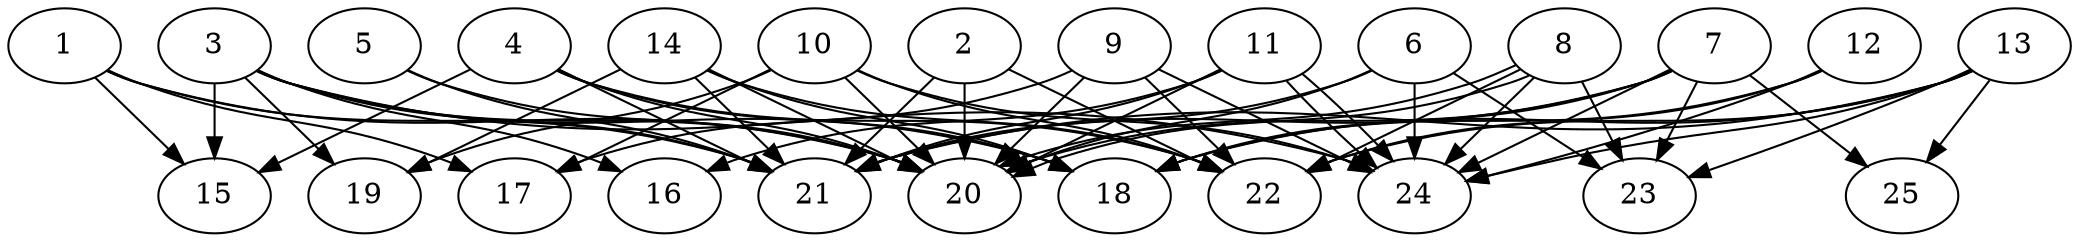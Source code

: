// DAG automatically generated by daggen at Thu Oct  3 14:00:39 2019
// ./daggen --dot -n 25 --ccr 0.4 --fat 0.9 --regular 0.7 --density 0.9 --mindata 5242880 --maxdata 52428800 
digraph G {
  1 [size="113415680", alpha="0.02", expect_size="45366272"] 
  1 -> 15 [size ="45366272"]
  1 -> 17 [size ="45366272"]
  1 -> 20 [size ="45366272"]
  1 -> 21 [size ="45366272"]
  2 [size="32056320", alpha="0.17", expect_size="12822528"] 
  2 -> 20 [size ="12822528"]
  2 -> 21 [size ="12822528"]
  2 -> 22 [size ="12822528"]
  3 [size="26693120", alpha="0.03", expect_size="10677248"] 
  3 -> 15 [size ="10677248"]
  3 -> 16 [size ="10677248"]
  3 -> 18 [size ="10677248"]
  3 -> 19 [size ="10677248"]
  3 -> 20 [size ="10677248"]
  3 -> 21 [size ="10677248"]
  3 -> 24 [size ="10677248"]
  4 [size="48240640", alpha="0.08", expect_size="19296256"] 
  4 -> 15 [size ="19296256"]
  4 -> 18 [size ="19296256"]
  4 -> 20 [size ="19296256"]
  4 -> 21 [size ="19296256"]
  4 -> 22 [size ="19296256"]
  5 [size="87004160", alpha="0.10", expect_size="34801664"] 
  5 -> 20 [size ="34801664"]
  5 -> 21 [size ="34801664"]
  6 [size="97914880", alpha="0.11", expect_size="39165952"] 
  6 -> 20 [size ="39165952"]
  6 -> 21 [size ="39165952"]
  6 -> 23 [size ="39165952"]
  6 -> 24 [size ="39165952"]
  7 [size="121792000", alpha="0.07", expect_size="48716800"] 
  7 -> 18 [size ="48716800"]
  7 -> 20 [size ="48716800"]
  7 -> 21 [size ="48716800"]
  7 -> 23 [size ="48716800"]
  7 -> 24 [size ="48716800"]
  7 -> 25 [size ="48716800"]
  8 [size="74260480", alpha="0.16", expect_size="29704192"] 
  8 -> 20 [size ="29704192"]
  8 -> 20 [size ="29704192"]
  8 -> 22 [size ="29704192"]
  8 -> 23 [size ="29704192"]
  8 -> 24 [size ="29704192"]
  9 [size="39608320", alpha="0.08", expect_size="15843328"] 
  9 -> 17 [size ="15843328"]
  9 -> 20 [size ="15843328"]
  9 -> 22 [size ="15843328"]
  9 -> 24 [size ="15843328"]
  10 [size="54822400", alpha="0.10", expect_size="21928960"] 
  10 -> 17 [size ="21928960"]
  10 -> 19 [size ="21928960"]
  10 -> 20 [size ="21928960"]
  10 -> 22 [size ="21928960"]
  10 -> 24 [size ="21928960"]
  11 [size="41781760", alpha="0.18", expect_size="16712704"] 
  11 -> 16 [size ="16712704"]
  11 -> 20 [size ="16712704"]
  11 -> 21 [size ="16712704"]
  11 -> 24 [size ="16712704"]
  11 -> 24 [size ="16712704"]
  12 [size="51847680", alpha="0.09", expect_size="20739072"] 
  12 -> 18 [size ="20739072"]
  12 -> 22 [size ="20739072"]
  12 -> 24 [size ="20739072"]
  13 [size="32212480", alpha="0.18", expect_size="12884992"] 
  13 -> 18 [size ="12884992"]
  13 -> 21 [size ="12884992"]
  13 -> 22 [size ="12884992"]
  13 -> 23 [size ="12884992"]
  13 -> 24 [size ="12884992"]
  13 -> 25 [size ="12884992"]
  14 [size="50859520", alpha="0.19", expect_size="20343808"] 
  14 -> 18 [size ="20343808"]
  14 -> 19 [size ="20343808"]
  14 -> 20 [size ="20343808"]
  14 -> 21 [size ="20343808"]
  14 -> 22 [size ="20343808"]
  15 [size="96094720", alpha="0.05", expect_size="38437888"] 
  16 [size="35381760", alpha="0.20", expect_size="14152704"] 
  17 [size="102069760", alpha="0.09", expect_size="40827904"] 
  18 [size="23096320", alpha="0.07", expect_size="9238528"] 
  19 [size="117066240", alpha="0.06", expect_size="46826496"] 
  20 [size="43555840", alpha="0.16", expect_size="17422336"] 
  21 [size="103552000", alpha="0.03", expect_size="41420800"] 
  22 [size="94389760", alpha="0.13", expect_size="37755904"] 
  23 [size="29166080", alpha="0.05", expect_size="11666432"] 
  24 [size="20098560", alpha="0.04", expect_size="8039424"] 
  25 [size="16286720", alpha="0.14", expect_size="6514688"] 
}
